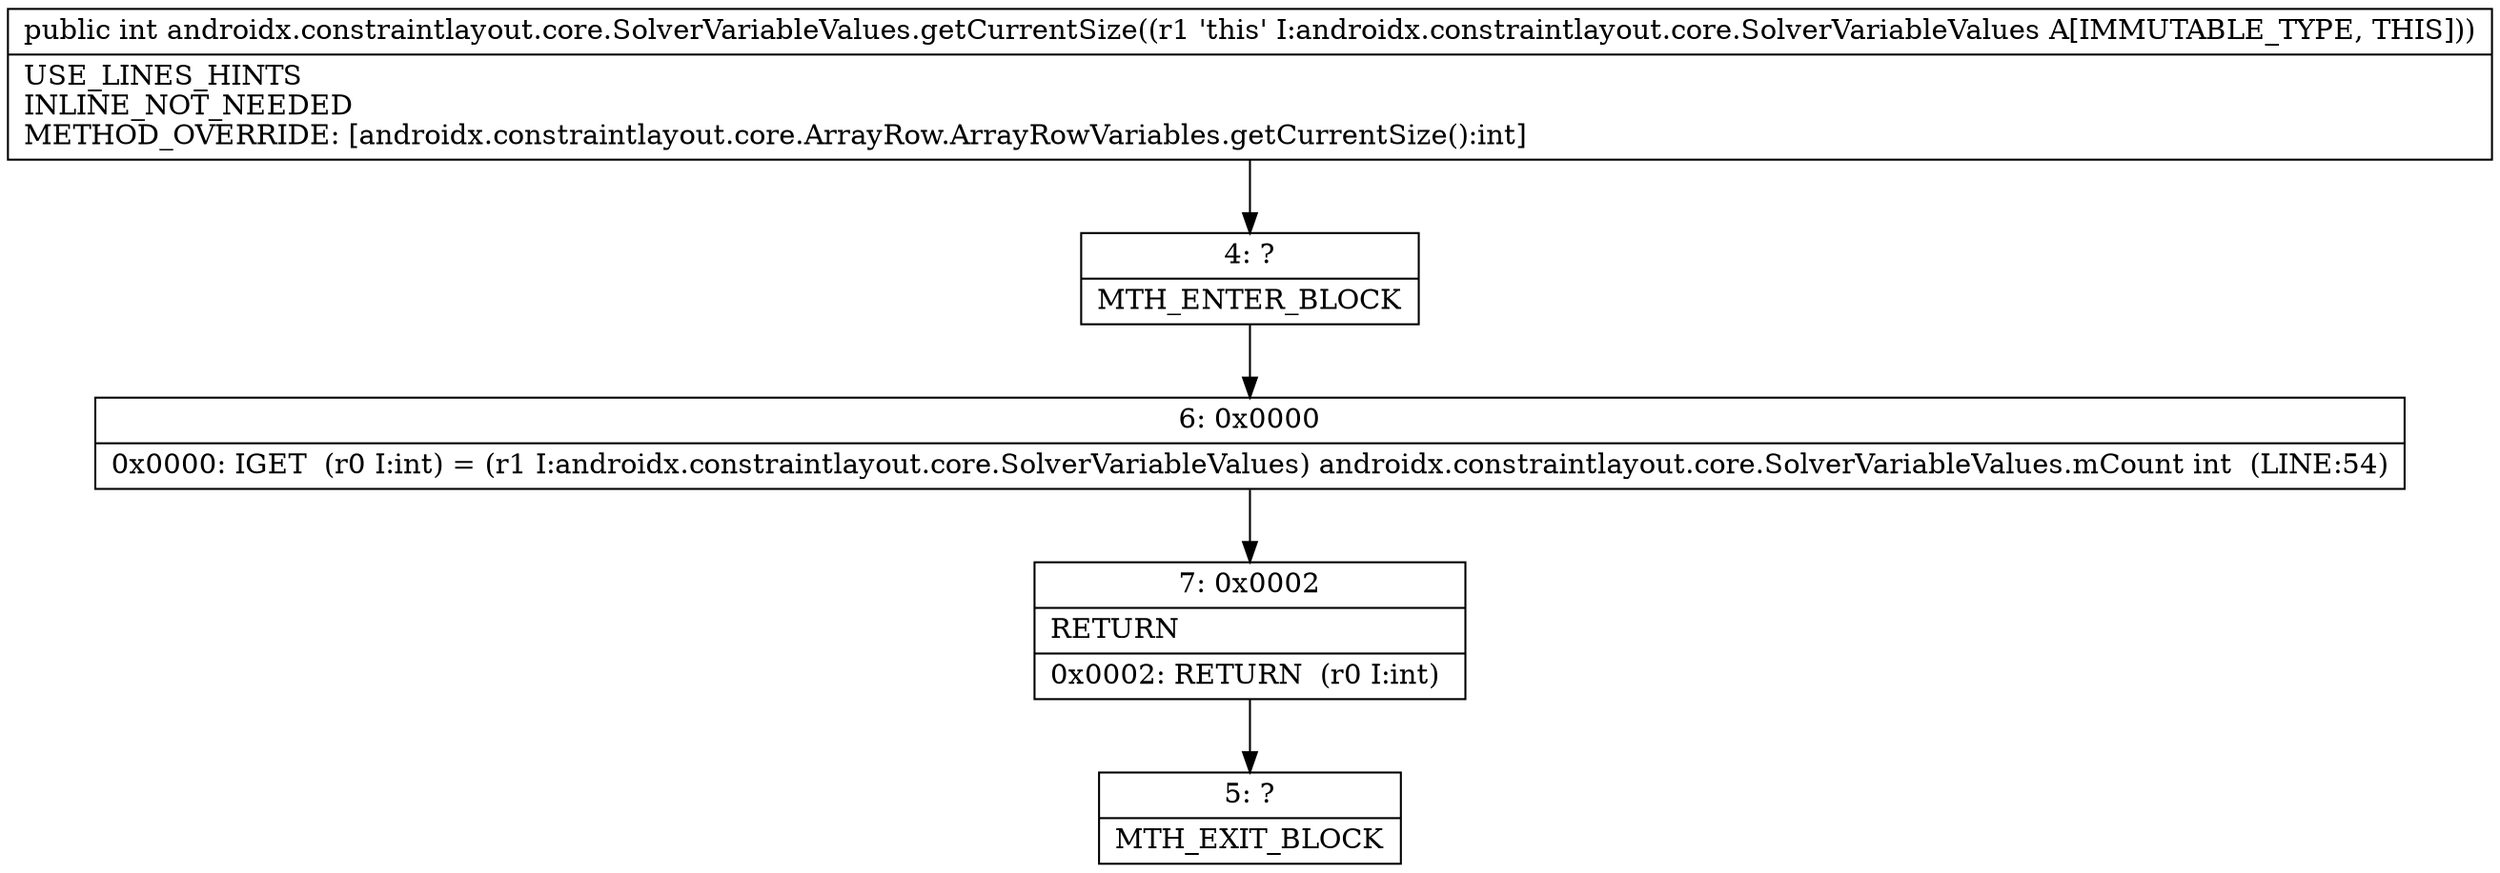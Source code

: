 digraph "CFG forandroidx.constraintlayout.core.SolverVariableValues.getCurrentSize()I" {
Node_4 [shape=record,label="{4\:\ ?|MTH_ENTER_BLOCK\l}"];
Node_6 [shape=record,label="{6\:\ 0x0000|0x0000: IGET  (r0 I:int) = (r1 I:androidx.constraintlayout.core.SolverVariableValues) androidx.constraintlayout.core.SolverVariableValues.mCount int  (LINE:54)\l}"];
Node_7 [shape=record,label="{7\:\ 0x0002|RETURN\l|0x0002: RETURN  (r0 I:int) \l}"];
Node_5 [shape=record,label="{5\:\ ?|MTH_EXIT_BLOCK\l}"];
MethodNode[shape=record,label="{public int androidx.constraintlayout.core.SolverVariableValues.getCurrentSize((r1 'this' I:androidx.constraintlayout.core.SolverVariableValues A[IMMUTABLE_TYPE, THIS]))  | USE_LINES_HINTS\lINLINE_NOT_NEEDED\lMETHOD_OVERRIDE: [androidx.constraintlayout.core.ArrayRow.ArrayRowVariables.getCurrentSize():int]\l}"];
MethodNode -> Node_4;Node_4 -> Node_6;
Node_6 -> Node_7;
Node_7 -> Node_5;
}


